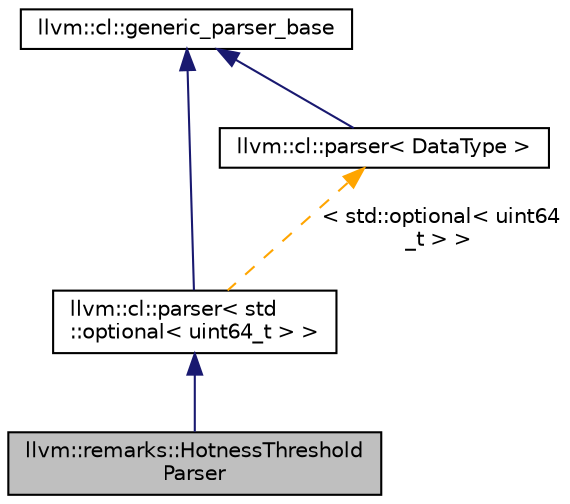 digraph "llvm::remarks::HotnessThresholdParser"
{
 // LATEX_PDF_SIZE
  bgcolor="transparent";
  edge [fontname="Helvetica",fontsize="10",labelfontname="Helvetica",labelfontsize="10"];
  node [fontname="Helvetica",fontsize="10",shape=record];
  Node1 [label="llvm::remarks::HotnessThreshold\lParser",height=0.2,width=0.4,color="black", fillcolor="grey75", style="filled", fontcolor="black",tooltip=" "];
  Node2 -> Node1 [dir="back",color="midnightblue",fontsize="10",style="solid",fontname="Helvetica"];
  Node2 [label="llvm::cl::parser\< std\l::optional\< uint64_t \> \>",height=0.2,width=0.4,color="black",URL="$classllvm_1_1cl_1_1parser.html",tooltip=" "];
  Node3 -> Node2 [dir="back",color="midnightblue",fontsize="10",style="solid",fontname="Helvetica"];
  Node3 [label="llvm::cl::generic_parser_base",height=0.2,width=0.4,color="black",URL="$classllvm_1_1cl_1_1generic__parser__base.html",tooltip=" "];
  Node4 -> Node2 [dir="back",color="orange",fontsize="10",style="dashed",label=" \< std::optional\< uint64\l_t \> \>" ,fontname="Helvetica"];
  Node4 [label="llvm::cl::parser\< DataType \>",height=0.2,width=0.4,color="black",URL="$classllvm_1_1cl_1_1parser.html",tooltip=" "];
  Node3 -> Node4 [dir="back",color="midnightblue",fontsize="10",style="solid",fontname="Helvetica"];
}
